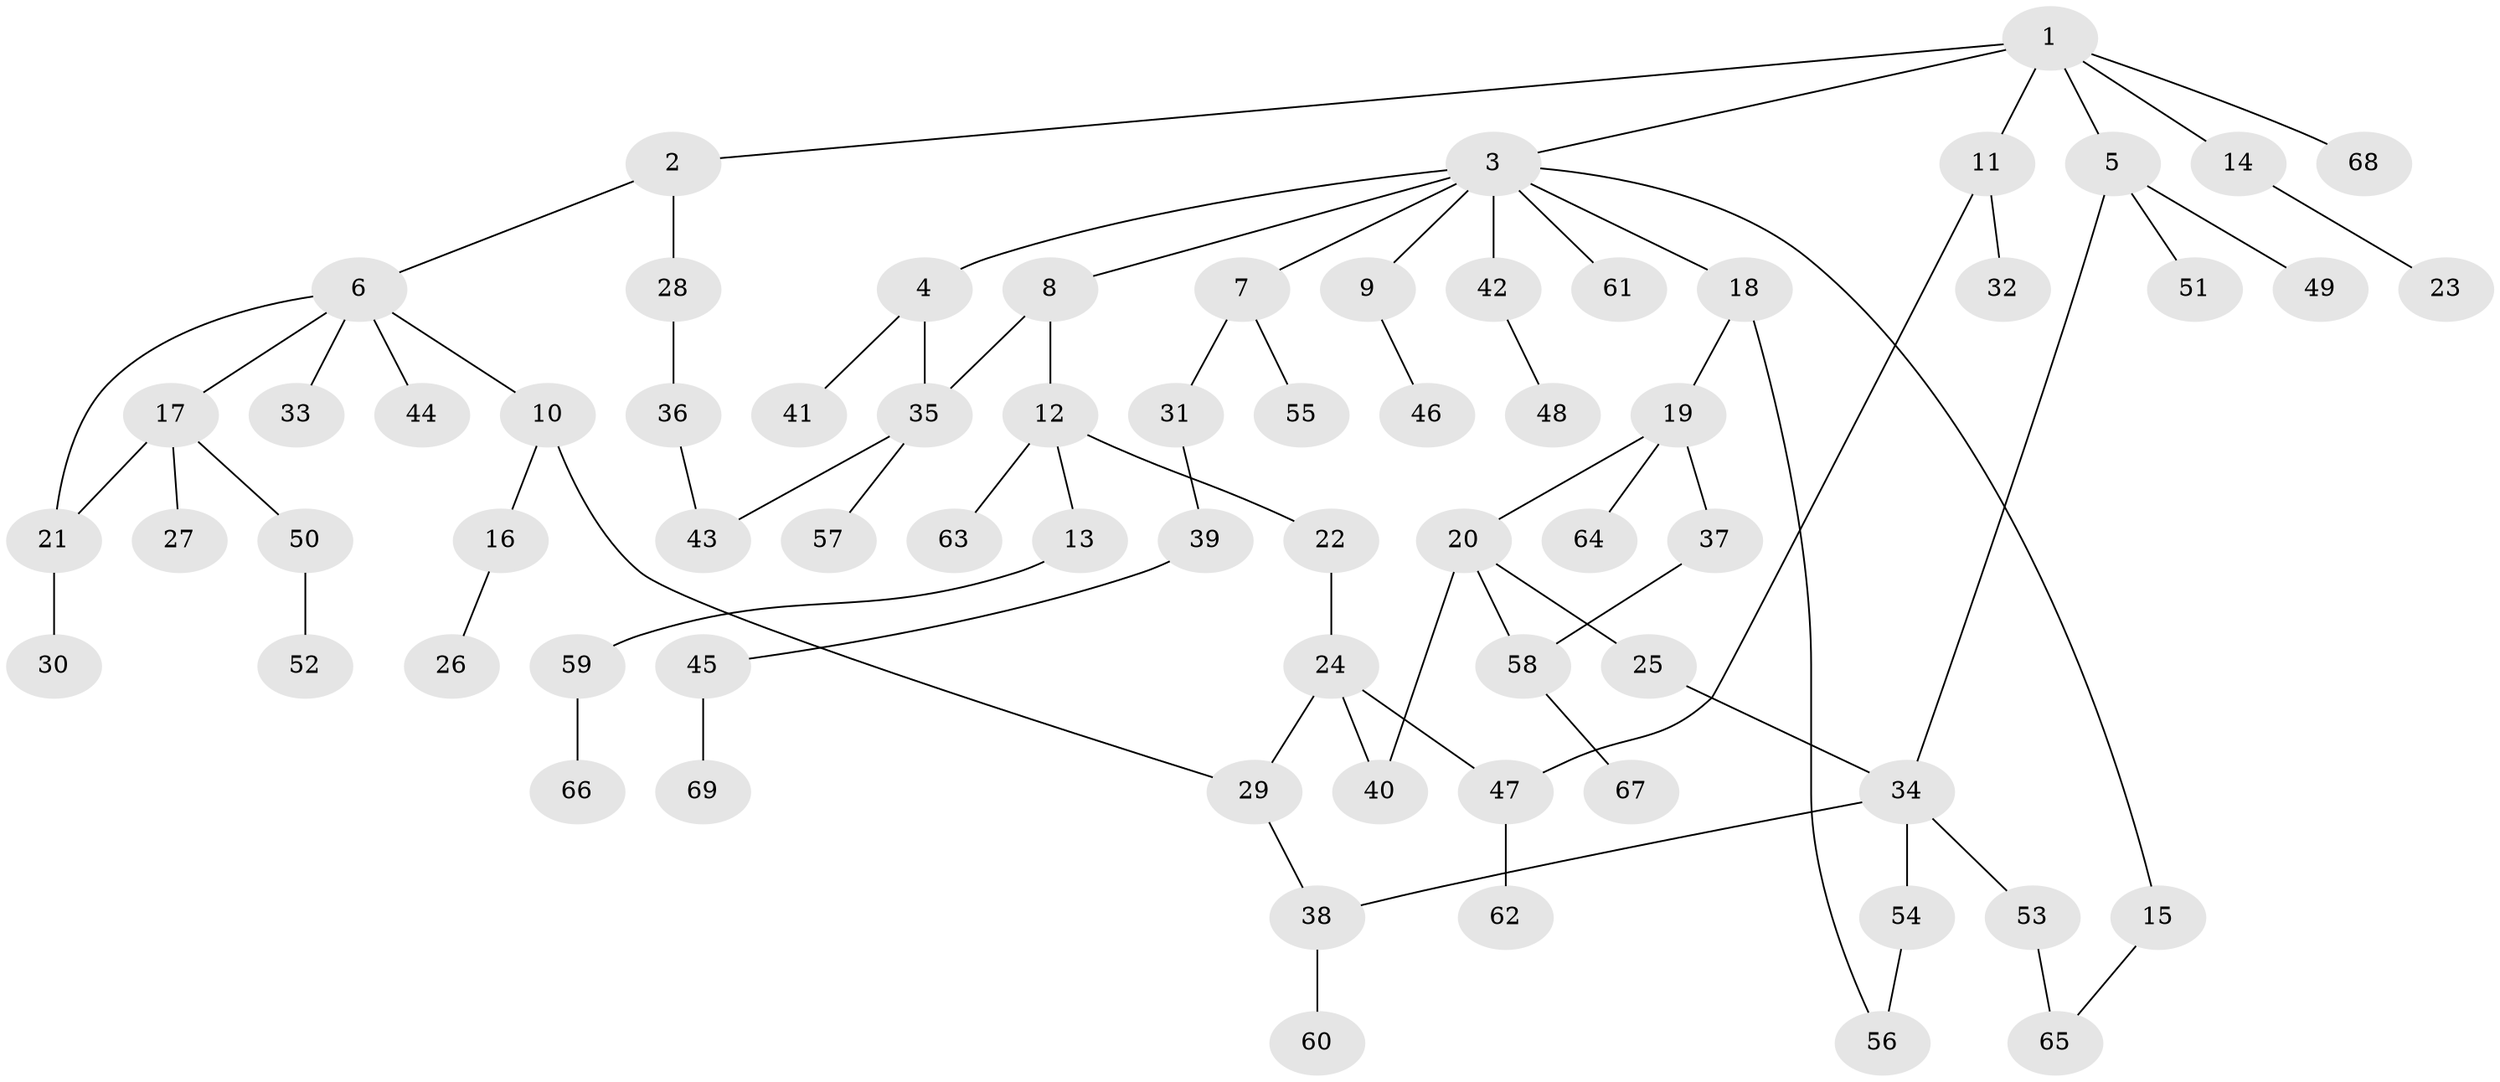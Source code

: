 // Generated by graph-tools (version 1.1) at 2025/13/03/09/25 04:13:22]
// undirected, 69 vertices, 79 edges
graph export_dot {
graph [start="1"]
  node [color=gray90,style=filled];
  1;
  2;
  3;
  4;
  5;
  6;
  7;
  8;
  9;
  10;
  11;
  12;
  13;
  14;
  15;
  16;
  17;
  18;
  19;
  20;
  21;
  22;
  23;
  24;
  25;
  26;
  27;
  28;
  29;
  30;
  31;
  32;
  33;
  34;
  35;
  36;
  37;
  38;
  39;
  40;
  41;
  42;
  43;
  44;
  45;
  46;
  47;
  48;
  49;
  50;
  51;
  52;
  53;
  54;
  55;
  56;
  57;
  58;
  59;
  60;
  61;
  62;
  63;
  64;
  65;
  66;
  67;
  68;
  69;
  1 -- 2;
  1 -- 3;
  1 -- 5;
  1 -- 11;
  1 -- 14;
  1 -- 68;
  2 -- 6;
  2 -- 28;
  3 -- 4;
  3 -- 7;
  3 -- 8;
  3 -- 9;
  3 -- 15;
  3 -- 18;
  3 -- 42;
  3 -- 61;
  4 -- 35;
  4 -- 41;
  5 -- 34;
  5 -- 49;
  5 -- 51;
  6 -- 10;
  6 -- 17;
  6 -- 33;
  6 -- 44;
  6 -- 21;
  7 -- 31;
  7 -- 55;
  8 -- 12;
  8 -- 35;
  9 -- 46;
  10 -- 16;
  10 -- 29;
  11 -- 32;
  11 -- 47;
  12 -- 13;
  12 -- 22;
  12 -- 63;
  13 -- 59;
  14 -- 23;
  15 -- 65;
  16 -- 26;
  17 -- 21;
  17 -- 27;
  17 -- 50;
  18 -- 19;
  18 -- 56;
  19 -- 20;
  19 -- 37;
  19 -- 64;
  20 -- 25;
  20 -- 58;
  20 -- 40;
  21 -- 30;
  22 -- 24;
  24 -- 40;
  24 -- 47;
  24 -- 29;
  25 -- 34;
  28 -- 36;
  29 -- 38;
  31 -- 39;
  34 -- 38;
  34 -- 53;
  34 -- 54;
  35 -- 43;
  35 -- 57;
  36 -- 43;
  37 -- 58;
  38 -- 60;
  39 -- 45;
  42 -- 48;
  45 -- 69;
  47 -- 62;
  50 -- 52;
  53 -- 65;
  54 -- 56;
  58 -- 67;
  59 -- 66;
}
